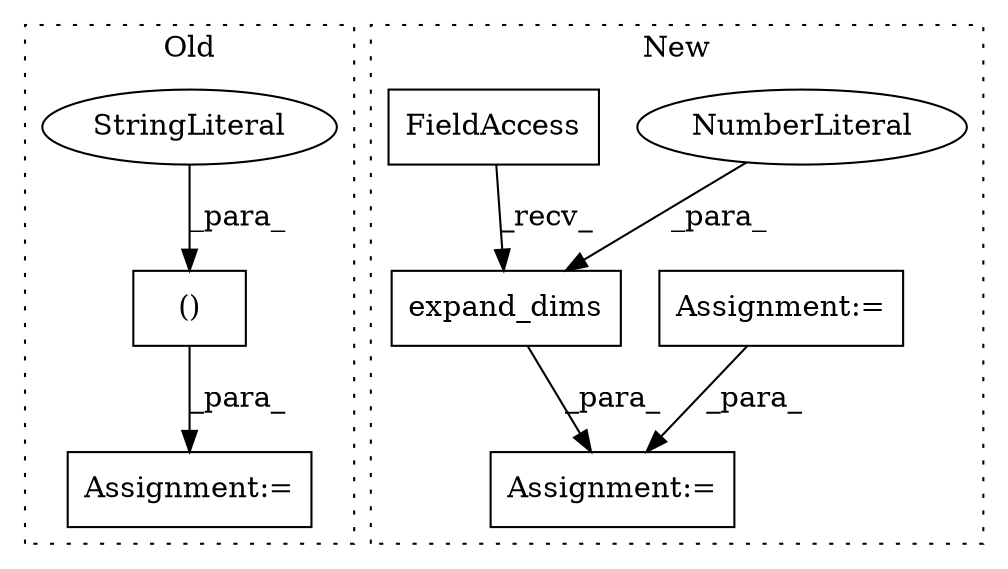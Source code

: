 digraph G {
subgraph cluster0 {
1 [label="()" a="106" s="3619" l="47" shape="box"];
5 [label="Assignment:=" a="7" s="3606" l="1" shape="box"];
7 [label="StringLiteral" a="45" s="3619" l="18" shape="ellipse"];
label = "Old";
style="dotted";
}
subgraph cluster1 {
2 [label="expand_dims" a="32" s="4239,4265" l="12,1" shape="box"];
3 [label="NumberLiteral" a="34" s="4264" l="1" shape="ellipse"];
4 [label="Assignment:=" a="7" s="4179" l="1" shape="box"];
6 [label="Assignment:=" a="7" s="3869" l="1" shape="box"];
8 [label="FieldAccess" a="22" s="4218" l="10" shape="box"];
label = "New";
style="dotted";
}
1 -> 5 [label="_para_"];
2 -> 4 [label="_para_"];
3 -> 2 [label="_para_"];
6 -> 4 [label="_para_"];
7 -> 1 [label="_para_"];
8 -> 2 [label="_recv_"];
}